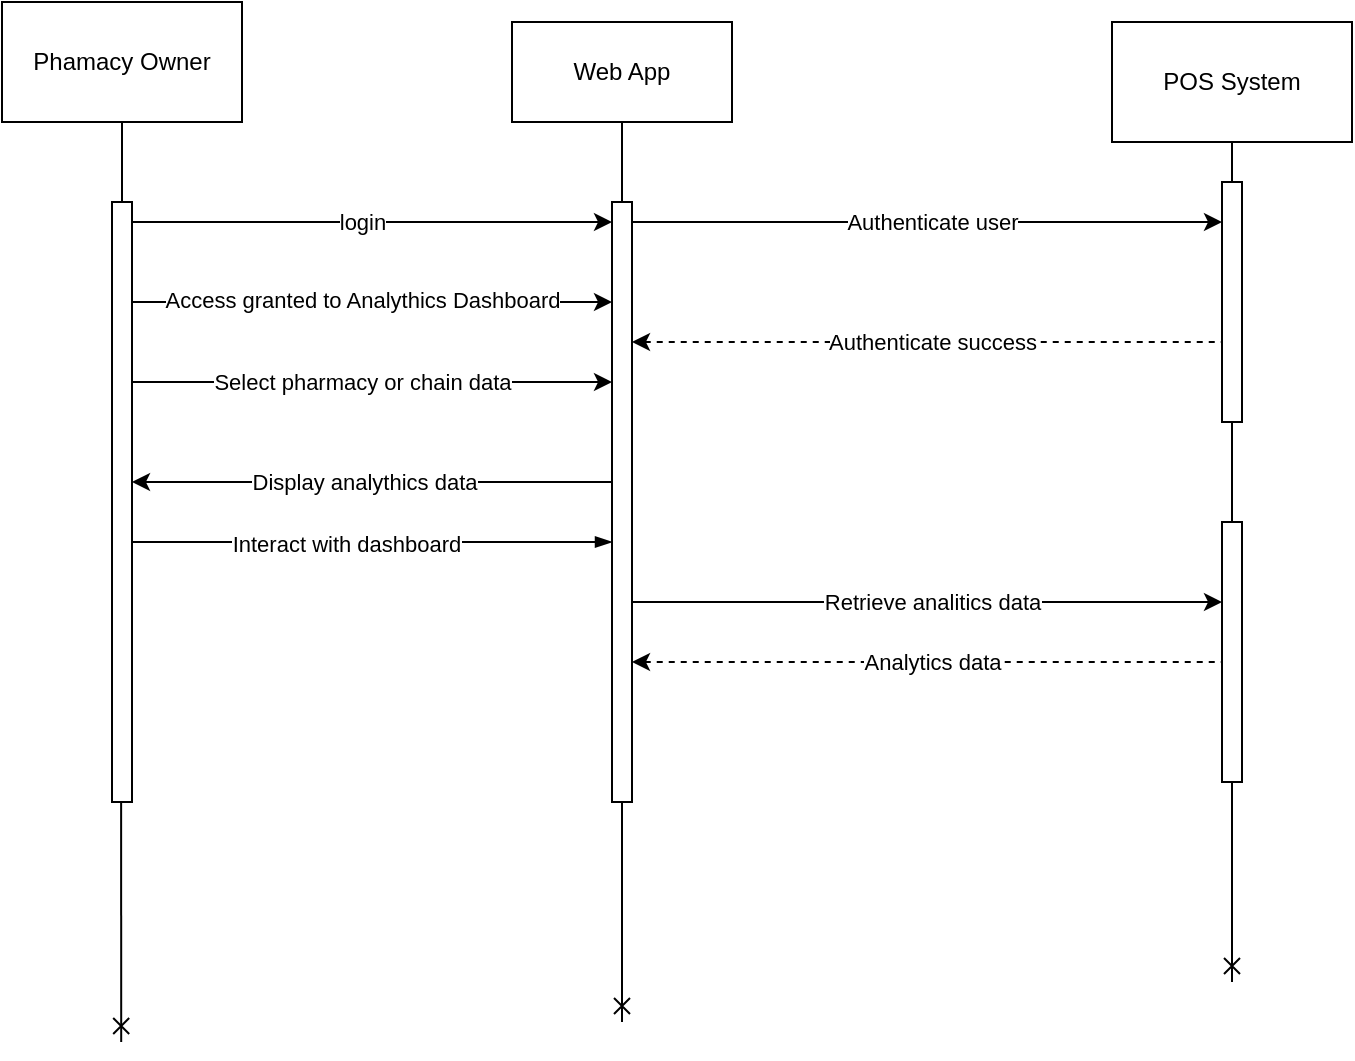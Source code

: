 <mxfile version="24.2.2" type="device">
  <diagram name="Page-1" id="Xa4yKJopRgLJnatAYZEr">
    <mxGraphModel dx="1020" dy="674" grid="1" gridSize="10" guides="1" tooltips="1" connect="1" arrows="1" fold="1" page="1" pageScale="1" pageWidth="850" pageHeight="1100" math="0" shadow="0">
      <root>
        <mxCell id="0" />
        <mxCell id="1" parent="0" />
        <mxCell id="JbFHPF_kHavUvdsXXp3s-5" style="edgeStyle=orthogonalEdgeStyle;rounded=0;orthogonalLoop=1;jettySize=auto;html=1;endArrow=cross;endFill=0;" parent="1" edge="1">
          <mxGeometry relative="1" as="geometry">
            <mxPoint x="189.55" y="600" as="targetPoint" />
            <Array as="points">
              <mxPoint x="189.55" y="600" />
              <mxPoint x="189.55" y="600" />
            </Array>
            <mxPoint x="189.55" y="440" as="sourcePoint" />
          </mxGeometry>
        </mxCell>
        <mxCell id="JbFHPF_kHavUvdsXXp3s-2" value="Phamacy Owner" style="rounded=0;whiteSpace=wrap;html=1;" parent="1" vertex="1">
          <mxGeometry x="130" y="80" width="120" height="60" as="geometry" />
        </mxCell>
        <mxCell id="JbFHPF_kHavUvdsXXp3s-8" value="" style="edgeStyle=orthogonalEdgeStyle;rounded=0;orthogonalLoop=1;jettySize=auto;html=1;endArrow=none;endFill=0;" parent="1" source="JbFHPF_kHavUvdsXXp3s-2" target="JbFHPF_kHavUvdsXXp3s-7" edge="1">
          <mxGeometry relative="1" as="geometry">
            <mxPoint x="190" y="590" as="targetPoint" />
            <mxPoint x="190" y="140" as="sourcePoint" />
            <Array as="points">
              <mxPoint x="190" y="200" />
              <mxPoint x="190" y="200" />
            </Array>
          </mxGeometry>
        </mxCell>
        <mxCell id="JbFHPF_kHavUvdsXXp3s-7" value="" style="html=1;points=[[0,0,0,0,5],[0,1,0,0,-5],[1,0,0,0,5],[1,1,0,0,-5]];perimeter=orthogonalPerimeter;outlineConnect=0;targetShapes=umlLifeline;portConstraint=eastwest;newEdgeStyle={&quot;curved&quot;:0,&quot;rounded&quot;:0};" parent="1" vertex="1">
          <mxGeometry x="185" y="180" width="10" height="300" as="geometry" />
        </mxCell>
        <mxCell id="JbFHPF_kHavUvdsXXp3s-23" value="" style="endArrow=none;html=1;rounded=0;endFill=0;startArrow=classic;startFill=1;" parent="1" edge="1">
          <mxGeometry width="50" height="50" relative="1" as="geometry">
            <mxPoint x="195" y="320" as="sourcePoint" />
            <mxPoint x="435" y="320" as="targetPoint" />
            <Array as="points">
              <mxPoint x="430" y="320" />
            </Array>
          </mxGeometry>
        </mxCell>
        <mxCell id="4nFmVSv_G1wUReXVF2pp-16" value="Display analythics data" style="edgeLabel;html=1;align=center;verticalAlign=middle;resizable=0;points=[];" vertex="1" connectable="0" parent="JbFHPF_kHavUvdsXXp3s-23">
          <mxGeometry x="-0.187" y="3" relative="1" as="geometry">
            <mxPoint x="18" y="3" as="offset" />
          </mxGeometry>
        </mxCell>
        <mxCell id="JbFHPF_kHavUvdsXXp3s-40" style="edgeStyle=orthogonalEdgeStyle;rounded=0;orthogonalLoop=1;jettySize=auto;html=1;endArrow=cross;endFill=0;" parent="1" source="4nFmVSv_G1wUReXVF2pp-21" edge="1">
          <mxGeometry relative="1" as="geometry">
            <mxPoint x="745" y="570" as="targetPoint" />
            <mxPoint x="744.76" y="300" as="sourcePoint" />
            <Array as="points">
              <mxPoint x="744.76" y="410" />
              <mxPoint x="744.76" y="410" />
            </Array>
          </mxGeometry>
        </mxCell>
        <mxCell id="JbFHPF_kHavUvdsXXp3s-25" value="POS System" style="rounded=0;whiteSpace=wrap;html=1;" parent="1" vertex="1">
          <mxGeometry x="685" y="90" width="120" height="60" as="geometry" />
        </mxCell>
        <mxCell id="JbFHPF_kHavUvdsXXp3s-33" style="edgeStyle=orthogonalEdgeStyle;rounded=0;orthogonalLoop=1;jettySize=auto;html=1;endArrow=cross;endFill=0;" parent="1" source="JbFHPF_kHavUvdsXXp3s-34" edge="1">
          <mxGeometry relative="1" as="geometry">
            <mxPoint x="440" y="590" as="targetPoint" />
            <Array as="points">
              <mxPoint x="440" y="590" />
            </Array>
          </mxGeometry>
        </mxCell>
        <mxCell id="JbFHPF_kHavUvdsXXp3s-32" value="Web App" style="html=1;whiteSpace=wrap;" parent="1" vertex="1">
          <mxGeometry x="385" y="90" width="110" height="50" as="geometry" />
        </mxCell>
        <mxCell id="JbFHPF_kHavUvdsXXp3s-35" value="" style="edgeStyle=orthogonalEdgeStyle;rounded=0;orthogonalLoop=1;jettySize=auto;html=1;endArrow=none;endFill=0;" parent="1" source="JbFHPF_kHavUvdsXXp3s-32" target="JbFHPF_kHavUvdsXXp3s-34" edge="1">
          <mxGeometry relative="1" as="geometry">
            <mxPoint x="440" y="530" as="targetPoint" />
            <mxPoint x="440" y="140" as="sourcePoint" />
            <Array as="points">
              <mxPoint x="440" y="260" />
              <mxPoint x="440" y="260" />
            </Array>
          </mxGeometry>
        </mxCell>
        <mxCell id="JbFHPF_kHavUvdsXXp3s-34" value="" style="html=1;points=[[0,0,0,0,5],[0,1,0,0,-5],[1,0,0,0,5],[1,1,0,0,-5]];perimeter=orthogonalPerimeter;outlineConnect=0;targetShapes=umlLifeline;portConstraint=eastwest;newEdgeStyle={&quot;curved&quot;:0,&quot;rounded&quot;:0};" parent="1" vertex="1">
          <mxGeometry x="435" y="180" width="10" height="300" as="geometry" />
        </mxCell>
        <mxCell id="JbFHPF_kHavUvdsXXp3s-43" value="" style="endArrow=classic;html=1;rounded=0;" parent="1" edge="1" target="JbFHPF_kHavUvdsXXp3s-34">
          <mxGeometry width="50" height="50" relative="1" as="geometry">
            <mxPoint x="195" y="190" as="sourcePoint" />
            <mxPoint x="430" y="190" as="targetPoint" />
            <Array as="points">
              <mxPoint x="370" y="190" />
              <mxPoint x="410" y="190" />
            </Array>
          </mxGeometry>
        </mxCell>
        <mxCell id="JbFHPF_kHavUvdsXXp3s-44" value="login" style="edgeLabel;html=1;align=center;verticalAlign=middle;resizable=0;points=[];" parent="JbFHPF_kHavUvdsXXp3s-43" vertex="1" connectable="0">
          <mxGeometry x="0.243" relative="1" as="geometry">
            <mxPoint x="-34" as="offset" />
          </mxGeometry>
        </mxCell>
        <mxCell id="UcIZNVUN4u4BKbQV7i4l-4" value="" style="endArrow=none;html=1;rounded=0;endFill=0;startArrow=blockThin;startFill=1;" parent="1" edge="1">
          <mxGeometry width="50" height="50" relative="1" as="geometry">
            <mxPoint x="435" y="350.0" as="sourcePoint" />
            <mxPoint x="195" y="350" as="targetPoint" />
            <Array as="points">
              <mxPoint x="230" y="350" />
            </Array>
          </mxGeometry>
        </mxCell>
        <mxCell id="UcIZNVUN4u4BKbQV7i4l-5" value="Interact with dashboard" style="edgeLabel;html=1;align=center;verticalAlign=middle;resizable=0;points=[];" parent="UcIZNVUN4u4BKbQV7i4l-4" vertex="1" connectable="0">
          <mxGeometry x="0.114" y="1" relative="1" as="geometry">
            <mxPoint as="offset" />
          </mxGeometry>
        </mxCell>
        <mxCell id="JbFHPF_kHavUvdsXXp3s-29" value="" style="html=1;points=[[0,0,0,0,5],[0,1,0,0,-5],[1,0,0,0,5],[1,1,0,0,-5]];perimeter=orthogonalPerimeter;outlineConnect=0;targetShapes=umlLifeline;portConstraint=eastwest;newEdgeStyle={&quot;curved&quot;:0,&quot;rounded&quot;:0};" parent="1" vertex="1">
          <mxGeometry x="740" y="170" width="10" height="120" as="geometry" />
        </mxCell>
        <mxCell id="4nFmVSv_G1wUReXVF2pp-9" value="" style="endArrow=none;html=1;rounded=0;entryX=0.5;entryY=1;entryDx=0;entryDy=0;" edge="1" parent="1" source="JbFHPF_kHavUvdsXXp3s-29" target="JbFHPF_kHavUvdsXXp3s-25">
          <mxGeometry width="50" height="50" relative="1" as="geometry">
            <mxPoint x="920" y="390" as="sourcePoint" />
            <mxPoint x="970" y="340" as="targetPoint" />
          </mxGeometry>
        </mxCell>
        <mxCell id="4nFmVSv_G1wUReXVF2pp-12" value="" style="endArrow=classic;html=1;rounded=0;" edge="1" parent="1" target="JbFHPF_kHavUvdsXXp3s-34">
          <mxGeometry width="50" height="50" relative="1" as="geometry">
            <mxPoint x="195" y="270.0" as="sourcePoint" />
            <mxPoint x="430" y="270" as="targetPoint" />
            <Array as="points">
              <mxPoint x="380" y="270" />
            </Array>
          </mxGeometry>
        </mxCell>
        <mxCell id="4nFmVSv_G1wUReXVF2pp-13" value="Select pharmacy or chain data" style="edgeLabel;html=1;align=center;verticalAlign=middle;resizable=0;points=[];" vertex="1" connectable="0" parent="4nFmVSv_G1wUReXVF2pp-12">
          <mxGeometry x="0.243" relative="1" as="geometry">
            <mxPoint x="-34" as="offset" />
          </mxGeometry>
        </mxCell>
        <mxCell id="4nFmVSv_G1wUReXVF2pp-14" value="" style="endArrow=classic;html=1;rounded=0;" edge="1" parent="1">
          <mxGeometry width="50" height="50" relative="1" as="geometry">
            <mxPoint x="195" y="230" as="sourcePoint" />
            <mxPoint x="435.0" y="230" as="targetPoint" />
            <Array as="points">
              <mxPoint x="410" y="230" />
            </Array>
          </mxGeometry>
        </mxCell>
        <mxCell id="4nFmVSv_G1wUReXVF2pp-15" value="Access granted to Analythics Dashboard" style="edgeLabel;html=1;align=center;verticalAlign=middle;resizable=0;points=[];" vertex="1" connectable="0" parent="4nFmVSv_G1wUReXVF2pp-14">
          <mxGeometry x="-0.201" y="1" relative="1" as="geometry">
            <mxPoint x="19" as="offset" />
          </mxGeometry>
        </mxCell>
        <mxCell id="4nFmVSv_G1wUReXVF2pp-17" value="" style="endArrow=classic;html=1;rounded=0;" edge="1" parent="1" source="JbFHPF_kHavUvdsXXp3s-34" target="JbFHPF_kHavUvdsXXp3s-29">
          <mxGeometry width="50" height="50" relative="1" as="geometry">
            <mxPoint x="460" y="190" as="sourcePoint" />
            <mxPoint x="700" y="190" as="targetPoint" />
            <Array as="points">
              <mxPoint x="635" y="190" />
              <mxPoint x="675" y="190" />
            </Array>
          </mxGeometry>
        </mxCell>
        <mxCell id="4nFmVSv_G1wUReXVF2pp-18" value="Authenticate user" style="edgeLabel;html=1;align=center;verticalAlign=middle;resizable=0;points=[];" vertex="1" connectable="0" parent="4nFmVSv_G1wUReXVF2pp-17">
          <mxGeometry x="0.243" relative="1" as="geometry">
            <mxPoint x="-34" as="offset" />
          </mxGeometry>
        </mxCell>
        <mxCell id="4nFmVSv_G1wUReXVF2pp-19" value="" style="endArrow=none;html=1;rounded=0;endFill=0;dashed=1;startArrow=classic;startFill=1;" edge="1" parent="1" source="JbFHPF_kHavUvdsXXp3s-34">
          <mxGeometry width="50" height="50" relative="1" as="geometry">
            <mxPoint x="470" y="250" as="sourcePoint" />
            <mxPoint x="740" y="250" as="targetPoint" />
            <Array as="points">
              <mxPoint x="660" y="250" />
              <mxPoint x="700" y="250" />
            </Array>
          </mxGeometry>
        </mxCell>
        <mxCell id="4nFmVSv_G1wUReXVF2pp-20" value="Authenticate success" style="edgeLabel;html=1;align=center;verticalAlign=middle;resizable=0;points=[];" vertex="1" connectable="0" parent="4nFmVSv_G1wUReXVF2pp-19">
          <mxGeometry x="0.243" relative="1" as="geometry">
            <mxPoint x="-34" as="offset" />
          </mxGeometry>
        </mxCell>
        <mxCell id="4nFmVSv_G1wUReXVF2pp-21" value="" style="html=1;points=[[0,0,0,0,5],[0,1,0,0,-5],[1,0,0,0,5],[1,1,0,0,-5]];perimeter=orthogonalPerimeter;outlineConnect=0;targetShapes=umlLifeline;portConstraint=eastwest;newEdgeStyle={&quot;curved&quot;:0,&quot;rounded&quot;:0};" vertex="1" parent="1">
          <mxGeometry x="740" y="340" width="10" height="130" as="geometry" />
        </mxCell>
        <mxCell id="4nFmVSv_G1wUReXVF2pp-24" value="" style="endArrow=none;html=1;rounded=0;" edge="1" parent="1" source="4nFmVSv_G1wUReXVF2pp-21" target="JbFHPF_kHavUvdsXXp3s-29">
          <mxGeometry width="50" height="50" relative="1" as="geometry">
            <mxPoint x="630" y="540" as="sourcePoint" />
            <mxPoint x="680" y="490" as="targetPoint" />
          </mxGeometry>
        </mxCell>
        <mxCell id="4nFmVSv_G1wUReXVF2pp-25" value="" style="endArrow=classic;html=1;rounded=0;" edge="1" parent="1">
          <mxGeometry width="50" height="50" relative="1" as="geometry">
            <mxPoint x="445" y="380" as="sourcePoint" />
            <mxPoint x="740" y="380" as="targetPoint" />
            <Array as="points">
              <mxPoint x="635" y="380" />
              <mxPoint x="675" y="380" />
            </Array>
          </mxGeometry>
        </mxCell>
        <mxCell id="4nFmVSv_G1wUReXVF2pp-26" value="Retrieve analitics data" style="edgeLabel;html=1;align=center;verticalAlign=middle;resizable=0;points=[];" vertex="1" connectable="0" parent="4nFmVSv_G1wUReXVF2pp-25">
          <mxGeometry x="0.243" relative="1" as="geometry">
            <mxPoint x="-34" as="offset" />
          </mxGeometry>
        </mxCell>
        <mxCell id="4nFmVSv_G1wUReXVF2pp-27" value="" style="endArrow=none;html=1;rounded=0;endFill=0;dashed=1;startArrow=classic;startFill=1;" edge="1" parent="1">
          <mxGeometry width="50" height="50" relative="1" as="geometry">
            <mxPoint x="445" y="410" as="sourcePoint" />
            <mxPoint x="740" y="410" as="targetPoint" />
            <Array as="points">
              <mxPoint x="660" y="410" />
              <mxPoint x="700" y="410" />
            </Array>
          </mxGeometry>
        </mxCell>
        <mxCell id="4nFmVSv_G1wUReXVF2pp-28" value="Analytics data" style="edgeLabel;html=1;align=center;verticalAlign=middle;resizable=0;points=[];" vertex="1" connectable="0" parent="4nFmVSv_G1wUReXVF2pp-27">
          <mxGeometry x="0.243" relative="1" as="geometry">
            <mxPoint x="-34" as="offset" />
          </mxGeometry>
        </mxCell>
      </root>
    </mxGraphModel>
  </diagram>
</mxfile>
